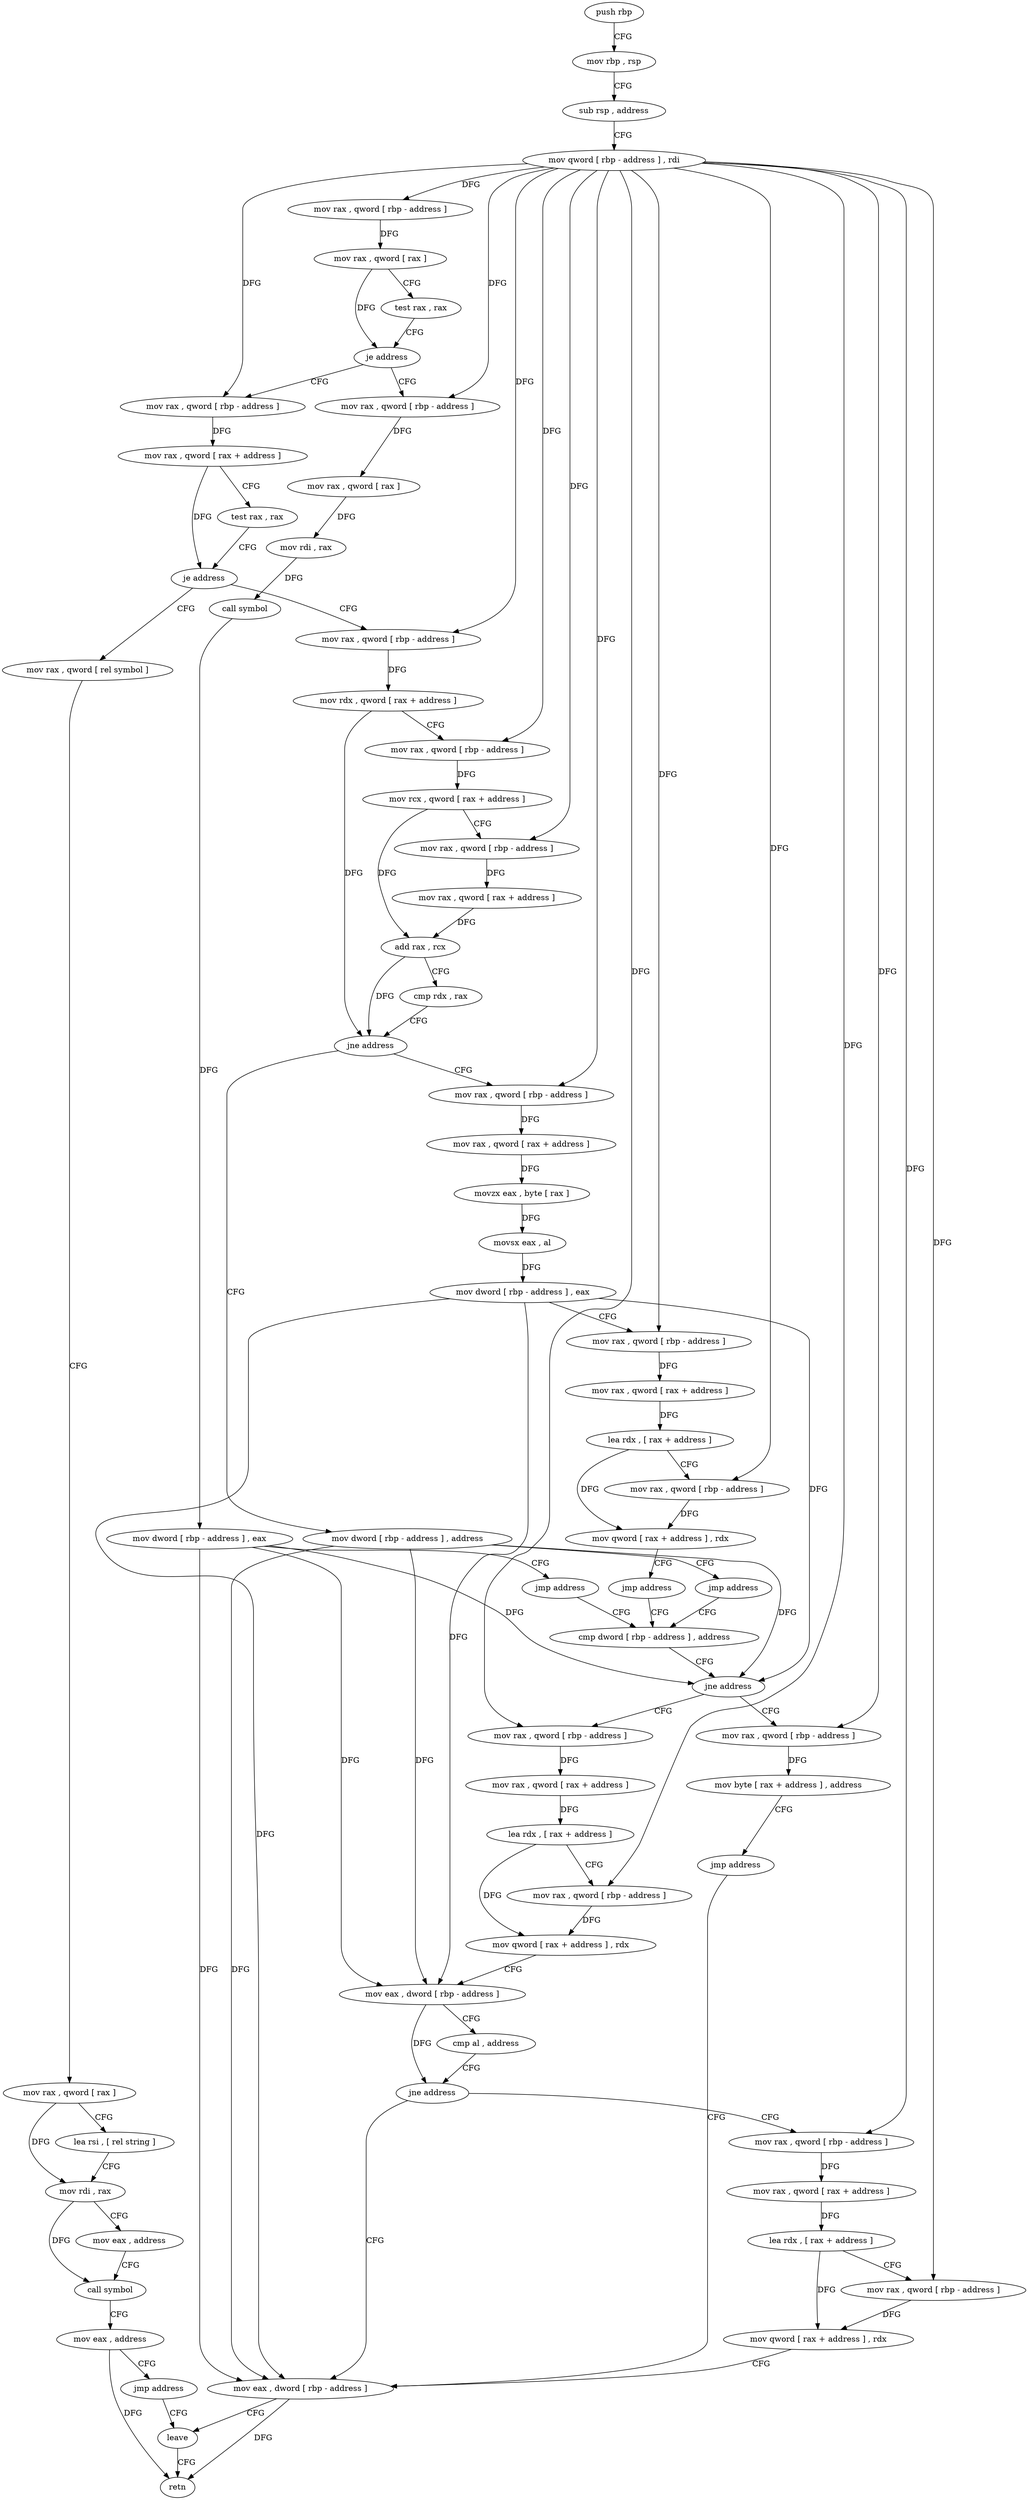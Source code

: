 digraph "func" {
"114952" [label = "push rbp" ]
"114953" [label = "mov rbp , rsp" ]
"114956" [label = "sub rsp , address" ]
"114960" [label = "mov qword [ rbp - address ] , rdi" ]
"114964" [label = "mov rax , qword [ rbp - address ]" ]
"114968" [label = "mov rax , qword [ rax ]" ]
"114971" [label = "test rax , rax" ]
"114974" [label = "je address" ]
"114999" [label = "mov rax , qword [ rbp - address ]" ]
"114976" [label = "mov rax , qword [ rbp - address ]" ]
"115003" [label = "mov rax , qword [ rax + address ]" ]
"115007" [label = "test rax , rax" ]
"115010" [label = "je address" ]
"115092" [label = "mov rax , qword [ rel symbol ]" ]
"115012" [label = "mov rax , qword [ rbp - address ]" ]
"114980" [label = "mov rax , qword [ rax ]" ]
"114983" [label = "mov rdi , rax" ]
"114986" [label = "call symbol" ]
"114991" [label = "mov dword [ rbp - address ] , eax" ]
"114994" [label = "jmp address" ]
"115129" [label = "cmp dword [ rbp - address ] , address" ]
"115099" [label = "mov rax , qword [ rax ]" ]
"115102" [label = "lea rsi , [ rel string ]" ]
"115109" [label = "mov rdi , rax" ]
"115112" [label = "mov eax , address" ]
"115117" [label = "call symbol" ]
"115122" [label = "mov eax , address" ]
"115127" [label = "jmp address" ]
"115195" [label = "leave" ]
"115016" [label = "mov rdx , qword [ rax + address ]" ]
"115020" [label = "mov rax , qword [ rbp - address ]" ]
"115024" [label = "mov rcx , qword [ rax + address ]" ]
"115028" [label = "mov rax , qword [ rbp - address ]" ]
"115032" [label = "mov rax , qword [ rax + address ]" ]
"115036" [label = "add rax , rcx" ]
"115039" [label = "cmp rdx , rax" ]
"115042" [label = "jne address" ]
"115053" [label = "mov rax , qword [ rbp - address ]" ]
"115044" [label = "mov dword [ rbp - address ] , address" ]
"115133" [label = "jne address" ]
"115145" [label = "mov rax , qword [ rbp - address ]" ]
"115135" [label = "mov rax , qword [ rbp - address ]" ]
"115196" [label = "retn" ]
"115057" [label = "mov rax , qword [ rax + address ]" ]
"115061" [label = "movzx eax , byte [ rax ]" ]
"115064" [label = "movsx eax , al" ]
"115067" [label = "mov dword [ rbp - address ] , eax" ]
"115070" [label = "mov rax , qword [ rbp - address ]" ]
"115074" [label = "mov rax , qword [ rax + address ]" ]
"115078" [label = "lea rdx , [ rax + address ]" ]
"115082" [label = "mov rax , qword [ rbp - address ]" ]
"115086" [label = "mov qword [ rax + address ] , rdx" ]
"115090" [label = "jmp address" ]
"115051" [label = "jmp address" ]
"115149" [label = "mov rax , qword [ rax + address ]" ]
"115153" [label = "lea rdx , [ rax + address ]" ]
"115157" [label = "mov rax , qword [ rbp - address ]" ]
"115161" [label = "mov qword [ rax + address ] , rdx" ]
"115165" [label = "mov eax , dword [ rbp - address ]" ]
"115168" [label = "cmp al , address" ]
"115170" [label = "jne address" ]
"115192" [label = "mov eax , dword [ rbp - address ]" ]
"115172" [label = "mov rax , qword [ rbp - address ]" ]
"115139" [label = "mov byte [ rax + address ] , address" ]
"115143" [label = "jmp address" ]
"115176" [label = "mov rax , qword [ rax + address ]" ]
"115180" [label = "lea rdx , [ rax + address ]" ]
"115184" [label = "mov rax , qword [ rbp - address ]" ]
"115188" [label = "mov qword [ rax + address ] , rdx" ]
"114952" -> "114953" [ label = "CFG" ]
"114953" -> "114956" [ label = "CFG" ]
"114956" -> "114960" [ label = "CFG" ]
"114960" -> "114964" [ label = "DFG" ]
"114960" -> "114999" [ label = "DFG" ]
"114960" -> "114976" [ label = "DFG" ]
"114960" -> "115012" [ label = "DFG" ]
"114960" -> "115020" [ label = "DFG" ]
"114960" -> "115028" [ label = "DFG" ]
"114960" -> "115053" [ label = "DFG" ]
"114960" -> "115070" [ label = "DFG" ]
"114960" -> "115082" [ label = "DFG" ]
"114960" -> "115145" [ label = "DFG" ]
"114960" -> "115157" [ label = "DFG" ]
"114960" -> "115135" [ label = "DFG" ]
"114960" -> "115172" [ label = "DFG" ]
"114960" -> "115184" [ label = "DFG" ]
"114964" -> "114968" [ label = "DFG" ]
"114968" -> "114971" [ label = "CFG" ]
"114968" -> "114974" [ label = "DFG" ]
"114971" -> "114974" [ label = "CFG" ]
"114974" -> "114999" [ label = "CFG" ]
"114974" -> "114976" [ label = "CFG" ]
"114999" -> "115003" [ label = "DFG" ]
"114976" -> "114980" [ label = "DFG" ]
"115003" -> "115007" [ label = "CFG" ]
"115003" -> "115010" [ label = "DFG" ]
"115007" -> "115010" [ label = "CFG" ]
"115010" -> "115092" [ label = "CFG" ]
"115010" -> "115012" [ label = "CFG" ]
"115092" -> "115099" [ label = "CFG" ]
"115012" -> "115016" [ label = "DFG" ]
"114980" -> "114983" [ label = "DFG" ]
"114983" -> "114986" [ label = "DFG" ]
"114986" -> "114991" [ label = "DFG" ]
"114991" -> "114994" [ label = "CFG" ]
"114991" -> "115133" [ label = "DFG" ]
"114991" -> "115165" [ label = "DFG" ]
"114991" -> "115192" [ label = "DFG" ]
"114994" -> "115129" [ label = "CFG" ]
"115129" -> "115133" [ label = "CFG" ]
"115099" -> "115102" [ label = "CFG" ]
"115099" -> "115109" [ label = "DFG" ]
"115102" -> "115109" [ label = "CFG" ]
"115109" -> "115112" [ label = "CFG" ]
"115109" -> "115117" [ label = "DFG" ]
"115112" -> "115117" [ label = "CFG" ]
"115117" -> "115122" [ label = "CFG" ]
"115122" -> "115127" [ label = "CFG" ]
"115122" -> "115196" [ label = "DFG" ]
"115127" -> "115195" [ label = "CFG" ]
"115195" -> "115196" [ label = "CFG" ]
"115016" -> "115020" [ label = "CFG" ]
"115016" -> "115042" [ label = "DFG" ]
"115020" -> "115024" [ label = "DFG" ]
"115024" -> "115028" [ label = "CFG" ]
"115024" -> "115036" [ label = "DFG" ]
"115028" -> "115032" [ label = "DFG" ]
"115032" -> "115036" [ label = "DFG" ]
"115036" -> "115039" [ label = "CFG" ]
"115036" -> "115042" [ label = "DFG" ]
"115039" -> "115042" [ label = "CFG" ]
"115042" -> "115053" [ label = "CFG" ]
"115042" -> "115044" [ label = "CFG" ]
"115053" -> "115057" [ label = "DFG" ]
"115044" -> "115051" [ label = "CFG" ]
"115044" -> "115133" [ label = "DFG" ]
"115044" -> "115165" [ label = "DFG" ]
"115044" -> "115192" [ label = "DFG" ]
"115133" -> "115145" [ label = "CFG" ]
"115133" -> "115135" [ label = "CFG" ]
"115145" -> "115149" [ label = "DFG" ]
"115135" -> "115139" [ label = "DFG" ]
"115057" -> "115061" [ label = "DFG" ]
"115061" -> "115064" [ label = "DFG" ]
"115064" -> "115067" [ label = "DFG" ]
"115067" -> "115070" [ label = "CFG" ]
"115067" -> "115133" [ label = "DFG" ]
"115067" -> "115165" [ label = "DFG" ]
"115067" -> "115192" [ label = "DFG" ]
"115070" -> "115074" [ label = "DFG" ]
"115074" -> "115078" [ label = "DFG" ]
"115078" -> "115082" [ label = "CFG" ]
"115078" -> "115086" [ label = "DFG" ]
"115082" -> "115086" [ label = "DFG" ]
"115086" -> "115090" [ label = "CFG" ]
"115090" -> "115129" [ label = "CFG" ]
"115051" -> "115129" [ label = "CFG" ]
"115149" -> "115153" [ label = "DFG" ]
"115153" -> "115157" [ label = "CFG" ]
"115153" -> "115161" [ label = "DFG" ]
"115157" -> "115161" [ label = "DFG" ]
"115161" -> "115165" [ label = "CFG" ]
"115165" -> "115168" [ label = "CFG" ]
"115165" -> "115170" [ label = "DFG" ]
"115168" -> "115170" [ label = "CFG" ]
"115170" -> "115192" [ label = "CFG" ]
"115170" -> "115172" [ label = "CFG" ]
"115192" -> "115195" [ label = "CFG" ]
"115192" -> "115196" [ label = "DFG" ]
"115172" -> "115176" [ label = "DFG" ]
"115139" -> "115143" [ label = "CFG" ]
"115143" -> "115192" [ label = "CFG" ]
"115176" -> "115180" [ label = "DFG" ]
"115180" -> "115184" [ label = "CFG" ]
"115180" -> "115188" [ label = "DFG" ]
"115184" -> "115188" [ label = "DFG" ]
"115188" -> "115192" [ label = "CFG" ]
}
